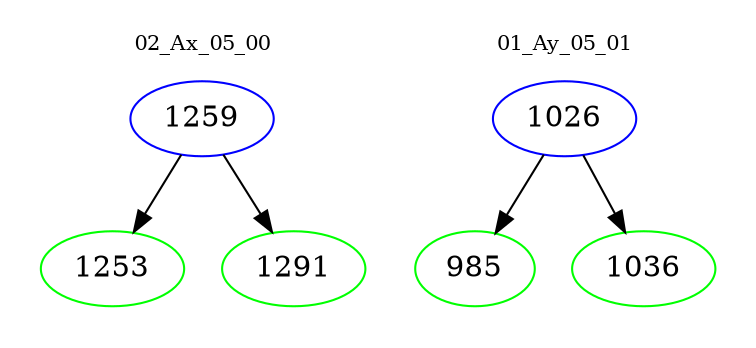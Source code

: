 digraph{
subgraph cluster_0 {
color = white
label = "02_Ax_05_00";
fontsize=10;
T0_1259 [label="1259", color="blue"]
T0_1259 -> T0_1253 [color="black"]
T0_1253 [label="1253", color="green"]
T0_1259 -> T0_1291 [color="black"]
T0_1291 [label="1291", color="green"]
}
subgraph cluster_1 {
color = white
label = "01_Ay_05_01";
fontsize=10;
T1_1026 [label="1026", color="blue"]
T1_1026 -> T1_985 [color="black"]
T1_985 [label="985", color="green"]
T1_1026 -> T1_1036 [color="black"]
T1_1036 [label="1036", color="green"]
}
}
